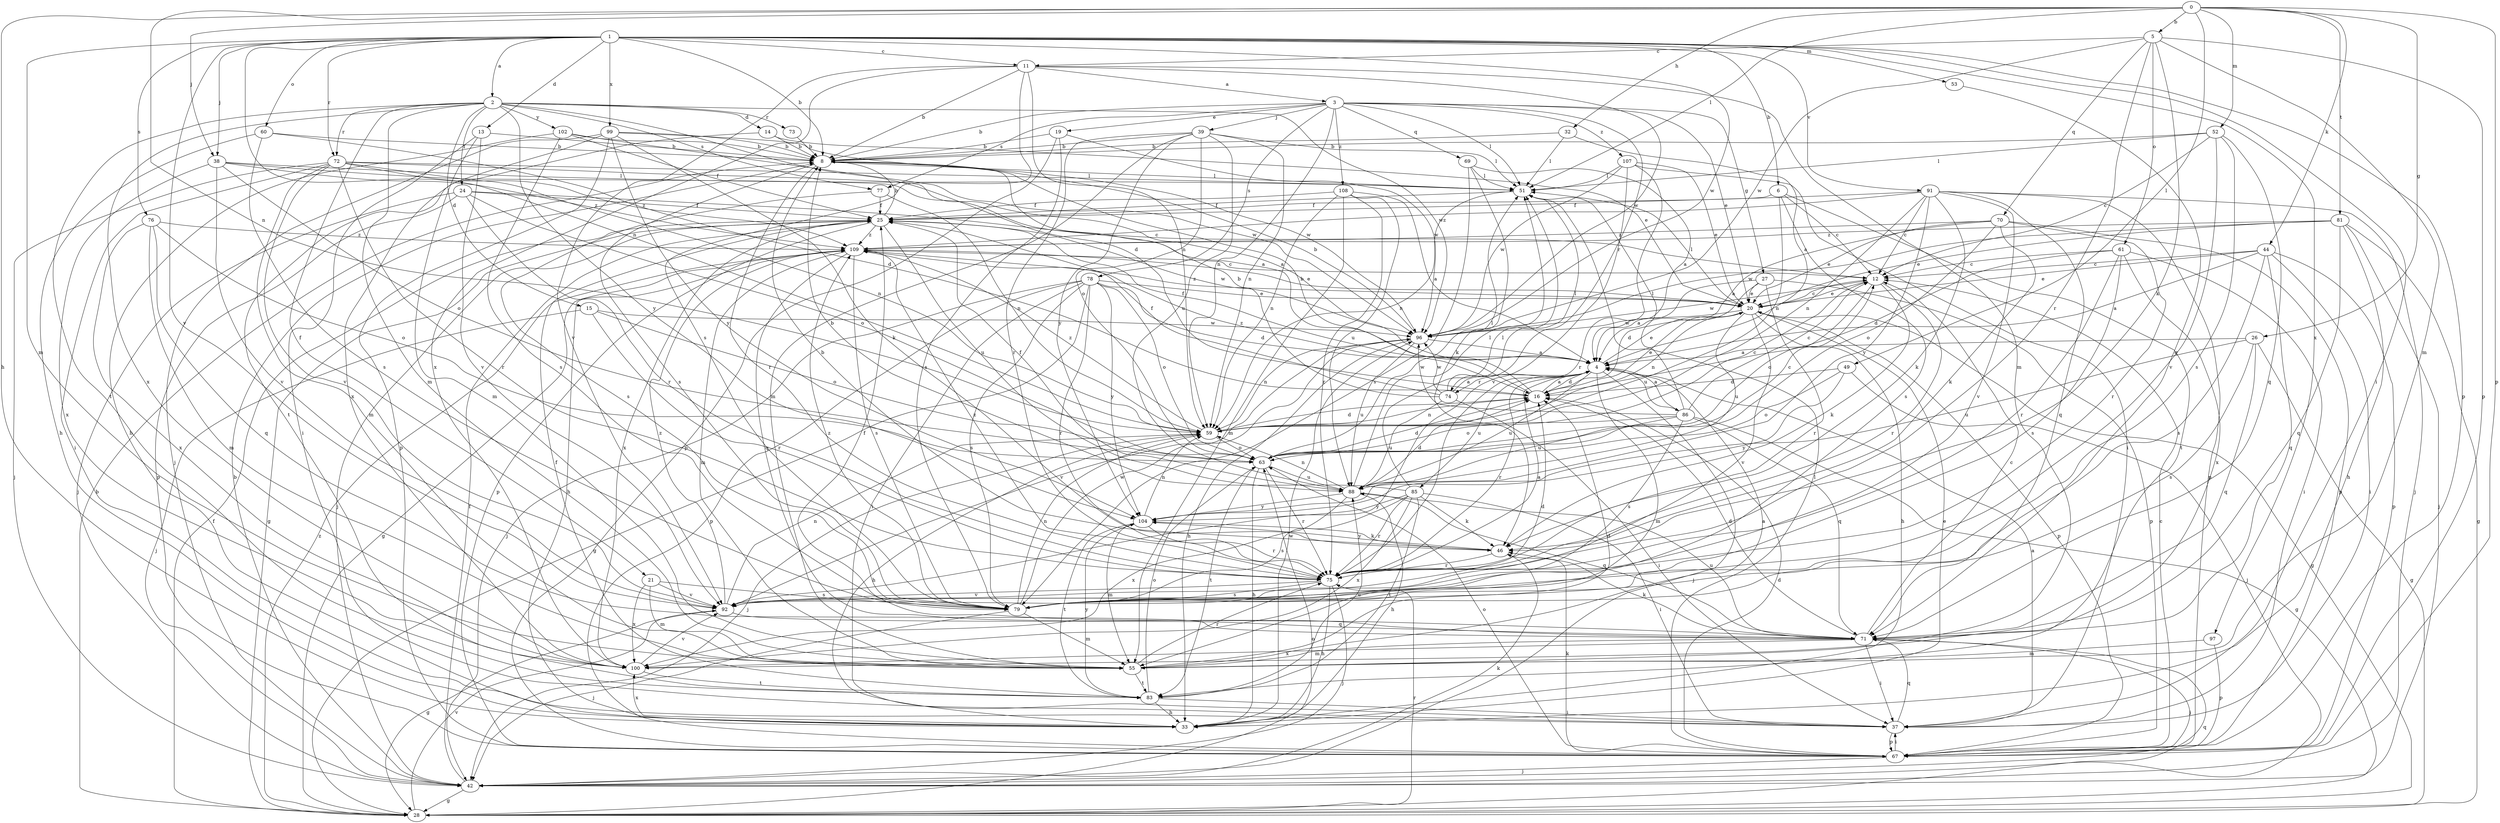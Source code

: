 strict digraph  {
0;
1;
2;
3;
4;
5;
6;
8;
11;
12;
13;
14;
15;
16;
19;
20;
21;
24;
25;
26;
27;
28;
32;
33;
37;
38;
39;
42;
44;
46;
49;
51;
52;
53;
55;
59;
60;
61;
63;
67;
69;
70;
71;
72;
73;
74;
75;
76;
77;
78;
79;
81;
83;
85;
86;
88;
91;
92;
96;
97;
99;
100;
102;
104;
107;
108;
109;
0 -> 5  [label=b];
0 -> 26  [label=g];
0 -> 32  [label=h];
0 -> 33  [label=h];
0 -> 38  [label=j];
0 -> 44  [label=k];
0 -> 49  [label=l];
0 -> 51  [label=l];
0 -> 52  [label=m];
0 -> 59  [label=n];
0 -> 67  [label=p];
0 -> 81  [label=t];
1 -> 2  [label=a];
1 -> 6  [label=b];
1 -> 8  [label=b];
1 -> 11  [label=c];
1 -> 13  [label=d];
1 -> 37  [label=i];
1 -> 38  [label=j];
1 -> 53  [label=m];
1 -> 55  [label=m];
1 -> 59  [label=n];
1 -> 60  [label=o];
1 -> 67  [label=p];
1 -> 72  [label=r];
1 -> 76  [label=s];
1 -> 91  [label=v];
1 -> 92  [label=v];
1 -> 96  [label=w];
1 -> 97  [label=x];
1 -> 99  [label=x];
2 -> 14  [label=d];
2 -> 15  [label=d];
2 -> 16  [label=d];
2 -> 21  [label=f];
2 -> 24  [label=f];
2 -> 55  [label=m];
2 -> 72  [label=r];
2 -> 73  [label=r];
2 -> 77  [label=s];
2 -> 83  [label=t];
2 -> 96  [label=w];
2 -> 100  [label=x];
2 -> 102  [label=y];
2 -> 104  [label=y];
3 -> 8  [label=b];
3 -> 19  [label=e];
3 -> 20  [label=e];
3 -> 27  [label=g];
3 -> 39  [label=j];
3 -> 51  [label=l];
3 -> 59  [label=n];
3 -> 69  [label=q];
3 -> 74  [label=r];
3 -> 77  [label=s];
3 -> 78  [label=s];
3 -> 107  [label=z];
3 -> 108  [label=z];
4 -> 16  [label=d];
4 -> 20  [label=e];
4 -> 25  [label=f];
4 -> 42  [label=j];
4 -> 55  [label=m];
4 -> 74  [label=r];
4 -> 75  [label=r];
4 -> 85  [label=u];
4 -> 86  [label=u];
4 -> 88  [label=u];
5 -> 11  [label=c];
5 -> 46  [label=k];
5 -> 55  [label=m];
5 -> 61  [label=o];
5 -> 67  [label=p];
5 -> 70  [label=q];
5 -> 75  [label=r];
5 -> 96  [label=w];
6 -> 12  [label=c];
6 -> 25  [label=f];
6 -> 59  [label=n];
6 -> 79  [label=s];
6 -> 83  [label=t];
8 -> 51  [label=l];
8 -> 75  [label=r];
8 -> 79  [label=s];
11 -> 3  [label=a];
11 -> 8  [label=b];
11 -> 55  [label=m];
11 -> 59  [label=n];
11 -> 79  [label=s];
11 -> 92  [label=v];
11 -> 96  [label=w];
11 -> 100  [label=x];
12 -> 20  [label=e];
12 -> 46  [label=k];
12 -> 63  [label=o];
12 -> 75  [label=r];
12 -> 96  [label=w];
13 -> 8  [label=b];
13 -> 37  [label=i];
13 -> 55  [label=m];
13 -> 92  [label=v];
14 -> 8  [label=b];
14 -> 20  [label=e];
14 -> 83  [label=t];
15 -> 42  [label=j];
15 -> 63  [label=o];
15 -> 75  [label=r];
15 -> 96  [label=w];
16 -> 4  [label=a];
16 -> 8  [label=b];
16 -> 20  [label=e];
16 -> 59  [label=n];
16 -> 109  [label=z];
19 -> 8  [label=b];
19 -> 67  [label=p];
19 -> 79  [label=s];
19 -> 96  [label=w];
20 -> 12  [label=c];
20 -> 28  [label=g];
20 -> 33  [label=h];
20 -> 51  [label=l];
20 -> 59  [label=n];
20 -> 67  [label=p];
20 -> 88  [label=u];
20 -> 92  [label=v];
20 -> 96  [label=w];
20 -> 109  [label=z];
21 -> 55  [label=m];
21 -> 79  [label=s];
21 -> 92  [label=v];
21 -> 100  [label=x];
24 -> 12  [label=c];
24 -> 25  [label=f];
24 -> 42  [label=j];
24 -> 63  [label=o];
24 -> 67  [label=p];
24 -> 75  [label=r];
25 -> 8  [label=b];
25 -> 28  [label=g];
25 -> 42  [label=j];
25 -> 67  [label=p];
25 -> 88  [label=u];
25 -> 96  [label=w];
25 -> 100  [label=x];
25 -> 109  [label=z];
26 -> 4  [label=a];
26 -> 28  [label=g];
26 -> 71  [label=q];
26 -> 79  [label=s];
26 -> 88  [label=u];
27 -> 4  [label=a];
27 -> 16  [label=d];
27 -> 20  [label=e];
27 -> 67  [label=p];
27 -> 75  [label=r];
28 -> 8  [label=b];
28 -> 25  [label=f];
28 -> 63  [label=o];
28 -> 71  [label=q];
28 -> 75  [label=r];
28 -> 92  [label=v];
28 -> 109  [label=z];
32 -> 4  [label=a];
32 -> 8  [label=b];
32 -> 51  [label=l];
33 -> 20  [label=e];
33 -> 96  [label=w];
33 -> 100  [label=x];
37 -> 4  [label=a];
37 -> 67  [label=p];
37 -> 71  [label=q];
38 -> 4  [label=a];
38 -> 51  [label=l];
38 -> 63  [label=o];
38 -> 92  [label=v];
38 -> 100  [label=x];
38 -> 109  [label=z];
39 -> 8  [label=b];
39 -> 51  [label=l];
39 -> 55  [label=m];
39 -> 59  [label=n];
39 -> 63  [label=o];
39 -> 75  [label=r];
39 -> 88  [label=u];
39 -> 104  [label=y];
42 -> 8  [label=b];
42 -> 25  [label=f];
42 -> 28  [label=g];
42 -> 46  [label=k];
44 -> 4  [label=a];
44 -> 12  [label=c];
44 -> 20  [label=e];
44 -> 37  [label=i];
44 -> 67  [label=p];
44 -> 71  [label=q];
44 -> 79  [label=s];
46 -> 8  [label=b];
46 -> 75  [label=r];
46 -> 104  [label=y];
49 -> 16  [label=d];
49 -> 42  [label=j];
49 -> 63  [label=o];
49 -> 104  [label=y];
51 -> 25  [label=f];
51 -> 59  [label=n];
52 -> 8  [label=b];
52 -> 12  [label=c];
52 -> 51  [label=l];
52 -> 71  [label=q];
52 -> 79  [label=s];
52 -> 92  [label=v];
53 -> 71  [label=q];
55 -> 4  [label=a];
55 -> 16  [label=d];
55 -> 75  [label=r];
55 -> 83  [label=t];
59 -> 12  [label=c];
59 -> 16  [label=d];
59 -> 33  [label=h];
59 -> 42  [label=j];
59 -> 63  [label=o];
59 -> 109  [label=z];
60 -> 8  [label=b];
60 -> 16  [label=d];
60 -> 33  [label=h];
60 -> 79  [label=s];
61 -> 12  [label=c];
61 -> 16  [label=d];
61 -> 37  [label=i];
61 -> 75  [label=r];
61 -> 79  [label=s];
61 -> 100  [label=x];
63 -> 12  [label=c];
63 -> 16  [label=d];
63 -> 33  [label=h];
63 -> 51  [label=l];
63 -> 75  [label=r];
63 -> 83  [label=t];
63 -> 88  [label=u];
67 -> 12  [label=c];
67 -> 16  [label=d];
67 -> 37  [label=i];
67 -> 42  [label=j];
67 -> 46  [label=k];
67 -> 51  [label=l];
67 -> 63  [label=o];
69 -> 4  [label=a];
69 -> 46  [label=k];
69 -> 51  [label=l];
69 -> 79  [label=s];
70 -> 4  [label=a];
70 -> 20  [label=e];
70 -> 46  [label=k];
70 -> 63  [label=o];
70 -> 67  [label=p];
70 -> 75  [label=r];
70 -> 109  [label=z];
71 -> 12  [label=c];
71 -> 16  [label=d];
71 -> 25  [label=f];
71 -> 37  [label=i];
71 -> 42  [label=j];
71 -> 46  [label=k];
71 -> 55  [label=m];
71 -> 88  [label=u];
71 -> 100  [label=x];
72 -> 4  [label=a];
72 -> 37  [label=i];
72 -> 42  [label=j];
72 -> 51  [label=l];
72 -> 55  [label=m];
72 -> 59  [label=n];
72 -> 75  [label=r];
72 -> 92  [label=v];
72 -> 109  [label=z];
73 -> 8  [label=b];
74 -> 4  [label=a];
74 -> 8  [label=b];
74 -> 25  [label=f];
74 -> 37  [label=i];
74 -> 51  [label=l];
74 -> 88  [label=u];
74 -> 96  [label=w];
75 -> 4  [label=a];
75 -> 33  [label=h];
75 -> 42  [label=j];
75 -> 79  [label=s];
75 -> 92  [label=v];
75 -> 109  [label=z];
76 -> 55  [label=m];
76 -> 63  [label=o];
76 -> 71  [label=q];
76 -> 100  [label=x];
76 -> 109  [label=z];
77 -> 25  [label=f];
77 -> 59  [label=n];
77 -> 79  [label=s];
78 -> 16  [label=d];
78 -> 20  [label=e];
78 -> 28  [label=g];
78 -> 37  [label=i];
78 -> 42  [label=j];
78 -> 63  [label=o];
78 -> 67  [label=p];
78 -> 75  [label=r];
78 -> 79  [label=s];
78 -> 104  [label=y];
79 -> 42  [label=j];
79 -> 55  [label=m];
79 -> 59  [label=n];
79 -> 96  [label=w];
79 -> 109  [label=z];
81 -> 20  [label=e];
81 -> 28  [label=g];
81 -> 33  [label=h];
81 -> 42  [label=j];
81 -> 71  [label=q];
81 -> 96  [label=w];
81 -> 109  [label=z];
83 -> 25  [label=f];
83 -> 33  [label=h];
83 -> 37  [label=i];
83 -> 63  [label=o];
83 -> 88  [label=u];
83 -> 104  [label=y];
85 -> 8  [label=b];
85 -> 37  [label=i];
85 -> 46  [label=k];
85 -> 51  [label=l];
85 -> 75  [label=r];
85 -> 79  [label=s];
85 -> 83  [label=t];
85 -> 100  [label=x];
85 -> 104  [label=y];
86 -> 4  [label=a];
86 -> 12  [label=c];
86 -> 28  [label=g];
86 -> 51  [label=l];
86 -> 63  [label=o];
86 -> 71  [label=q];
86 -> 79  [label=s];
86 -> 88  [label=u];
86 -> 96  [label=w];
88 -> 16  [label=d];
88 -> 25  [label=f];
88 -> 33  [label=h];
88 -> 51  [label=l];
88 -> 59  [label=n];
88 -> 71  [label=q];
88 -> 100  [label=x];
88 -> 104  [label=y];
91 -> 12  [label=c];
91 -> 25  [label=f];
91 -> 42  [label=j];
91 -> 46  [label=k];
91 -> 59  [label=n];
91 -> 67  [label=p];
91 -> 71  [label=q];
91 -> 92  [label=v];
91 -> 104  [label=y];
91 -> 109  [label=z];
92 -> 16  [label=d];
92 -> 28  [label=g];
92 -> 59  [label=n];
92 -> 71  [label=q];
92 -> 109  [label=z];
96 -> 4  [label=a];
96 -> 8  [label=b];
96 -> 33  [label=h];
96 -> 59  [label=n];
96 -> 88  [label=u];
96 -> 92  [label=v];
97 -> 55  [label=m];
97 -> 67  [label=p];
99 -> 8  [label=b];
99 -> 42  [label=j];
99 -> 46  [label=k];
99 -> 67  [label=p];
99 -> 96  [label=w];
99 -> 100  [label=x];
99 -> 104  [label=y];
100 -> 83  [label=t];
100 -> 92  [label=v];
102 -> 8  [label=b];
102 -> 25  [label=f];
102 -> 33  [label=h];
102 -> 79  [label=s];
102 -> 96  [label=w];
104 -> 46  [label=k];
104 -> 55  [label=m];
104 -> 59  [label=n];
104 -> 75  [label=r];
104 -> 83  [label=t];
107 -> 20  [label=e];
107 -> 37  [label=i];
107 -> 51  [label=l];
107 -> 75  [label=r];
107 -> 92  [label=v];
107 -> 96  [label=w];
108 -> 4  [label=a];
108 -> 25  [label=f];
108 -> 55  [label=m];
108 -> 59  [label=n];
108 -> 75  [label=r];
108 -> 88  [label=u];
109 -> 12  [label=c];
109 -> 20  [label=e];
109 -> 28  [label=g];
109 -> 33  [label=h];
109 -> 55  [label=m];
109 -> 71  [label=q];
109 -> 79  [label=s];
}

